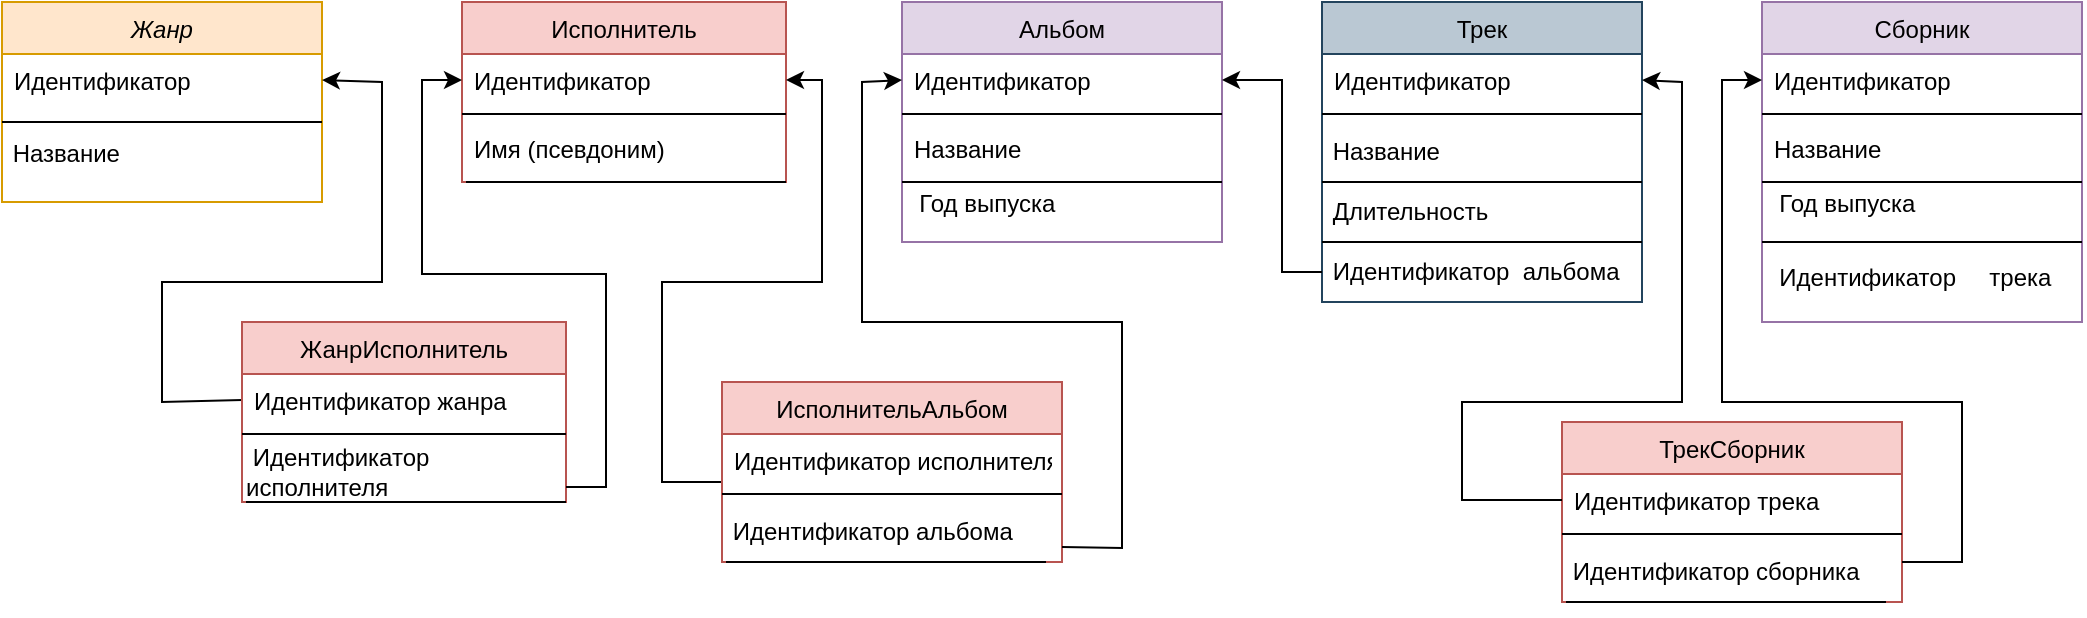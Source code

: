 <mxfile version="20.5.3" type="github"><diagram id="C5RBs43oDa-KdzZeNtuy" name="Page-1"><mxGraphModel dx="1063" dy="490" grid="1" gridSize="10" guides="1" tooltips="1" connect="1" arrows="1" fold="1" page="1" pageScale="1" pageWidth="827" pageHeight="1169" math="0" shadow="0"><root><mxCell id="WIyWlLk6GJQsqaUBKTNV-0"/><mxCell id="WIyWlLk6GJQsqaUBKTNV-1" parent="WIyWlLk6GJQsqaUBKTNV-0"/><mxCell id="zkfFHV4jXpPFQw0GAbJ--0" value="Жанр" style="swimlane;fontStyle=2;align=center;verticalAlign=top;childLayout=stackLayout;horizontal=1;startSize=26;horizontalStack=0;resizeParent=1;resizeLast=0;collapsible=1;marginBottom=0;rounded=0;shadow=0;strokeWidth=1;fillColor=#ffe6cc;strokeColor=#d79b00;" parent="WIyWlLk6GJQsqaUBKTNV-1" vertex="1"><mxGeometry x="10" y="40" width="160" height="100" as="geometry"><mxRectangle x="230" y="140" width="160" height="26" as="alternateBounds"/></mxGeometry></mxCell><mxCell id="zkfFHV4jXpPFQw0GAbJ--1" value="Идентификатор" style="text;align=left;verticalAlign=top;spacingLeft=4;spacingRight=4;overflow=hidden;rotatable=0;points=[[0,0.5],[1,0.5]];portConstraint=eastwest;" parent="zkfFHV4jXpPFQw0GAbJ--0" vertex="1"><mxGeometry y="26" width="160" height="26" as="geometry"/></mxCell><mxCell id="IloldBCL6yeALLg-Rfh_-7" value="&amp;nbsp;Название" style="text;html=1;strokeColor=none;fillColor=none;align=left;verticalAlign=middle;whiteSpace=wrap;rounded=0;shadow=0;" parent="zkfFHV4jXpPFQw0GAbJ--0" vertex="1"><mxGeometry y="52" width="160" height="48" as="geometry"/></mxCell><mxCell id="zkfFHV4jXpPFQw0GAbJ--6" value="Альбом" style="swimlane;fontStyle=0;align=center;verticalAlign=top;childLayout=stackLayout;horizontal=1;startSize=26;horizontalStack=0;resizeParent=1;resizeLast=0;collapsible=1;marginBottom=0;rounded=0;shadow=0;strokeWidth=1;fillColor=#e1d5e7;strokeColor=#9673a6;" parent="WIyWlLk6GJQsqaUBKTNV-1" vertex="1"><mxGeometry x="460" y="40" width="160" height="120" as="geometry"><mxRectangle x="130" y="380" width="160" height="26" as="alternateBounds"/></mxGeometry></mxCell><mxCell id="zkfFHV4jXpPFQw0GAbJ--7" value="Идентификатор" style="text;align=left;verticalAlign=top;spacingLeft=4;spacingRight=4;overflow=hidden;rotatable=0;points=[[0,0.5],[1,0.5]];portConstraint=eastwest;" parent="zkfFHV4jXpPFQw0GAbJ--6" vertex="1"><mxGeometry y="26" width="160" height="26" as="geometry"/></mxCell><mxCell id="zkfFHV4jXpPFQw0GAbJ--9" value="" style="line;html=1;strokeWidth=1;align=left;verticalAlign=middle;spacingTop=-1;spacingLeft=3;spacingRight=3;rotatable=0;labelPosition=right;points=[];portConstraint=eastwest;" parent="zkfFHV4jXpPFQw0GAbJ--6" vertex="1"><mxGeometry y="52" width="160" height="8" as="geometry"/></mxCell><mxCell id="zkfFHV4jXpPFQw0GAbJ--10" value="Название" style="text;align=left;verticalAlign=top;spacingLeft=4;spacingRight=4;overflow=hidden;rotatable=0;points=[[0,0.5],[1,0.5]];portConstraint=eastwest;fontStyle=0" parent="zkfFHV4jXpPFQw0GAbJ--6" vertex="1"><mxGeometry y="60" width="160" height="26" as="geometry"/></mxCell><mxCell id="IloldBCL6yeALLg-Rfh_-10" value="&amp;nbsp; Год выпуска" style="text;html=1;strokeColor=none;fillColor=none;align=left;verticalAlign=middle;whiteSpace=wrap;rounded=0;shadow=0;" parent="zkfFHV4jXpPFQw0GAbJ--6" vertex="1"><mxGeometry y="86" width="160" height="30" as="geometry"/></mxCell><mxCell id="zkfFHV4jXpPFQw0GAbJ--13" value="Трек" style="swimlane;fontStyle=0;align=center;verticalAlign=top;childLayout=stackLayout;horizontal=1;startSize=26;horizontalStack=0;resizeParent=1;resizeLast=0;collapsible=1;marginBottom=0;rounded=0;shadow=0;strokeWidth=1;fillColor=#bac8d3;strokeColor=#23445d;" parent="WIyWlLk6GJQsqaUBKTNV-1" vertex="1"><mxGeometry x="670" y="40" width="160" height="150" as="geometry"><mxRectangle x="340" y="380" width="170" height="26" as="alternateBounds"/></mxGeometry></mxCell><mxCell id="zkfFHV4jXpPFQw0GAbJ--14" value="Идентификатор" style="text;align=left;verticalAlign=top;spacingLeft=4;spacingRight=4;overflow=hidden;rotatable=0;points=[[0,0.5],[1,0.5]];portConstraint=eastwest;" parent="zkfFHV4jXpPFQw0GAbJ--13" vertex="1"><mxGeometry y="26" width="160" height="26" as="geometry"/></mxCell><mxCell id="zkfFHV4jXpPFQw0GAbJ--15" value="" style="line;html=1;strokeWidth=1;align=left;verticalAlign=middle;spacingTop=-1;spacingLeft=3;spacingRight=3;rotatable=0;labelPosition=right;points=[];portConstraint=eastwest;" parent="zkfFHV4jXpPFQw0GAbJ--13" vertex="1"><mxGeometry y="52" width="160" height="8" as="geometry"/></mxCell><mxCell id="IloldBCL6yeALLg-Rfh_-25" value="" style="endArrow=none;html=1;rounded=0;entryX=1;entryY=0;entryDx=0;entryDy=0;exitX=0;exitY=0;exitDx=0;exitDy=0;" parent="zkfFHV4jXpPFQw0GAbJ--13" source="IloldBCL6yeALLg-Rfh_-22" target="IloldBCL6yeALLg-Rfh_-22" edge="1"><mxGeometry width="50" height="50" relative="1" as="geometry"><mxPoint y="110" as="sourcePoint"/><mxPoint x="50" y="60" as="targetPoint"/></mxGeometry></mxCell><mxCell id="IloldBCL6yeALLg-Rfh_-21" value="&amp;nbsp;Название" style="text;html=1;strokeColor=none;fillColor=none;align=left;verticalAlign=middle;whiteSpace=wrap;rounded=0;shadow=0;" parent="zkfFHV4jXpPFQw0GAbJ--13" vertex="1"><mxGeometry y="60" width="160" height="30" as="geometry"/></mxCell><mxCell id="IloldBCL6yeALLg-Rfh_-22" value="&amp;nbsp;Длительность" style="text;html=1;strokeColor=none;fillColor=none;align=left;verticalAlign=middle;whiteSpace=wrap;rounded=0;shadow=0;" parent="zkfFHV4jXpPFQw0GAbJ--13" vertex="1"><mxGeometry y="90" width="160" height="30" as="geometry"/></mxCell><mxCell id="IloldBCL6yeALLg-Rfh_-26" value="" style="endArrow=none;html=1;rounded=0;entryX=1;entryY=0;entryDx=0;entryDy=0;exitX=0;exitY=0;exitDx=0;exitDy=0;" parent="zkfFHV4jXpPFQw0GAbJ--13" source="IloldBCL6yeALLg-Rfh_-23" target="IloldBCL6yeALLg-Rfh_-23" edge="1"><mxGeometry width="50" height="50" relative="1" as="geometry"><mxPoint y="160" as="sourcePoint"/><mxPoint x="50" y="110" as="targetPoint"/></mxGeometry></mxCell><mxCell id="IloldBCL6yeALLg-Rfh_-23" value="&amp;nbsp;Идентификатор&amp;nbsp; альбома" style="text;html=1;strokeColor=none;fillColor=none;align=left;verticalAlign=middle;whiteSpace=wrap;rounded=0;shadow=0;" parent="zkfFHV4jXpPFQw0GAbJ--13" vertex="1"><mxGeometry y="120" width="160" height="30" as="geometry"/></mxCell><mxCell id="zkfFHV4jXpPFQw0GAbJ--17" value="Исполнитель" style="swimlane;fontStyle=0;align=center;verticalAlign=top;childLayout=stackLayout;horizontal=1;startSize=26;horizontalStack=0;resizeParent=1;resizeLast=0;collapsible=1;marginBottom=0;rounded=0;shadow=0;strokeWidth=1;fillColor=#f8cecc;strokeColor=#b85450;" parent="WIyWlLk6GJQsqaUBKTNV-1" vertex="1"><mxGeometry x="240" y="40" width="162" height="90" as="geometry"><mxRectangle x="550" y="140" width="160" height="26" as="alternateBounds"/></mxGeometry></mxCell><mxCell id="zkfFHV4jXpPFQw0GAbJ--18" value="Идентификатор" style="text;align=left;verticalAlign=top;spacingLeft=4;spacingRight=4;overflow=hidden;rotatable=0;points=[[0,0.5],[1,0.5]];portConstraint=eastwest;" parent="zkfFHV4jXpPFQw0GAbJ--17" vertex="1"><mxGeometry y="26" width="162" height="26" as="geometry"/></mxCell><mxCell id="zkfFHV4jXpPFQw0GAbJ--23" value="" style="line;html=1;strokeWidth=1;align=left;verticalAlign=middle;spacingTop=-1;spacingLeft=3;spacingRight=3;rotatable=0;labelPosition=right;points=[];portConstraint=eastwest;" parent="zkfFHV4jXpPFQw0GAbJ--17" vertex="1"><mxGeometry y="52" width="162" height="8" as="geometry"/></mxCell><mxCell id="zkfFHV4jXpPFQw0GAbJ--19" value="Имя (псевдоним)" style="text;align=left;verticalAlign=top;spacingLeft=4;spacingRight=4;overflow=hidden;rotatable=0;points=[[0,0.5],[1,0.5]];portConstraint=eastwest;rounded=0;shadow=0;html=0;" parent="zkfFHV4jXpPFQw0GAbJ--17" vertex="1"><mxGeometry y="60" width="162" height="26" as="geometry"/></mxCell><mxCell id="IloldBCL6yeALLg-Rfh_-1" value="" style="endArrow=none;html=1;rounded=0;" parent="zkfFHV4jXpPFQw0GAbJ--17" edge="1"><mxGeometry width="50" height="50" relative="1" as="geometry"><mxPoint x="2" y="90" as="sourcePoint"/><mxPoint x="162" y="90" as="targetPoint"/><Array as="points"><mxPoint x="82" y="90"/></Array></mxGeometry></mxCell><mxCell id="IloldBCL6yeALLg-Rfh_-6" value="" style="endArrow=none;html=1;rounded=0;" parent="WIyWlLk6GJQsqaUBKTNV-1" edge="1"><mxGeometry width="50" height="50" relative="1" as="geometry"><mxPoint x="10" y="100" as="sourcePoint"/><mxPoint x="170" y="100" as="targetPoint"/></mxGeometry></mxCell><mxCell id="IloldBCL6yeALLg-Rfh_-9" value="" style="endArrow=none;html=1;rounded=0;" parent="WIyWlLk6GJQsqaUBKTNV-1" edge="1"><mxGeometry width="50" height="50" relative="1" as="geometry"><mxPoint x="460" y="130" as="sourcePoint"/><mxPoint x="620" y="130" as="targetPoint"/><Array as="points"/></mxGeometry></mxCell><mxCell id="IloldBCL6yeALLg-Rfh_-28" value="" style="endArrow=classic;html=1;rounded=0;entryX=1;entryY=0.5;entryDx=0;entryDy=0;exitX=0;exitY=0.5;exitDx=0;exitDy=0;" parent="WIyWlLk6GJQsqaUBKTNV-1" target="zkfFHV4jXpPFQw0GAbJ--1" edge="1" source="iMcH6PvVvlt1aOHkN5NI-9"><mxGeometry width="50" height="50" relative="1" as="geometry"><mxPoint x="270" y="150" as="sourcePoint"/><mxPoint x="260" y="170" as="targetPoint"/><Array as="points"><mxPoint x="90" y="240"/><mxPoint x="90" y="180"/><mxPoint x="200" y="180"/><mxPoint x="200" y="80"/></Array></mxGeometry></mxCell><mxCell id="IloldBCL6yeALLg-Rfh_-30" value="" style="endArrow=classic;html=1;rounded=0;entryX=1;entryY=0.5;entryDx=0;entryDy=0;" parent="WIyWlLk6GJQsqaUBKTNV-1" target="zkfFHV4jXpPFQw0GAbJ--18" edge="1"><mxGeometry width="50" height="50" relative="1" as="geometry"><mxPoint x="370" y="280" as="sourcePoint"/><mxPoint x="210" y="30" as="targetPoint"/><Array as="points"><mxPoint x="340" y="280"/><mxPoint x="340" y="180"/><mxPoint x="420" y="180"/><mxPoint x="420" y="79"/></Array></mxGeometry></mxCell><mxCell id="IloldBCL6yeALLg-Rfh_-31" value="" style="endArrow=classic;html=1;rounded=0;exitX=0;exitY=0.5;exitDx=0;exitDy=0;entryX=1;entryY=0.5;entryDx=0;entryDy=0;" parent="WIyWlLk6GJQsqaUBKTNV-1" source="IloldBCL6yeALLg-Rfh_-23" edge="1" target="zkfFHV4jXpPFQw0GAbJ--7"><mxGeometry width="50" height="50" relative="1" as="geometry"><mxPoint x="600" y="130" as="sourcePoint"/><mxPoint x="650" y="80" as="targetPoint"/><Array as="points"><mxPoint x="650" y="175"/><mxPoint x="650" y="79"/></Array></mxGeometry></mxCell><mxCell id="iMcH6PvVvlt1aOHkN5NI-0" value="Сборник" style="swimlane;fontStyle=0;align=center;verticalAlign=top;childLayout=stackLayout;horizontal=1;startSize=26;horizontalStack=0;resizeParent=1;resizeLast=0;collapsible=1;marginBottom=0;rounded=0;shadow=0;strokeWidth=1;fillColor=#e1d5e7;strokeColor=#9673a6;" vertex="1" parent="WIyWlLk6GJQsqaUBKTNV-1"><mxGeometry x="890" y="40" width="160" height="160" as="geometry"><mxRectangle x="130" y="380" width="160" height="26" as="alternateBounds"/></mxGeometry></mxCell><mxCell id="iMcH6PvVvlt1aOHkN5NI-1" value="Идентификатор" style="text;align=left;verticalAlign=top;spacingLeft=4;spacingRight=4;overflow=hidden;rotatable=0;points=[[0,0.5],[1,0.5]];portConstraint=eastwest;" vertex="1" parent="iMcH6PvVvlt1aOHkN5NI-0"><mxGeometry y="26" width="160" height="26" as="geometry"/></mxCell><mxCell id="iMcH6PvVvlt1aOHkN5NI-2" value="" style="line;html=1;strokeWidth=1;align=left;verticalAlign=middle;spacingTop=-1;spacingLeft=3;spacingRight=3;rotatable=0;labelPosition=right;points=[];portConstraint=eastwest;" vertex="1" parent="iMcH6PvVvlt1aOHkN5NI-0"><mxGeometry y="52" width="160" height="8" as="geometry"/></mxCell><mxCell id="iMcH6PvVvlt1aOHkN5NI-3" value="Название" style="text;align=left;verticalAlign=top;spacingLeft=4;spacingRight=4;overflow=hidden;rotatable=0;points=[[0,0.5],[1,0.5]];portConstraint=eastwest;fontStyle=0" vertex="1" parent="iMcH6PvVvlt1aOHkN5NI-0"><mxGeometry y="60" width="160" height="26" as="geometry"/></mxCell><mxCell id="iMcH6PvVvlt1aOHkN5NI-4" value="&amp;nbsp; Год выпуска" style="text;html=1;strokeColor=none;fillColor=none;align=left;verticalAlign=middle;whiteSpace=wrap;rounded=0;shadow=0;" vertex="1" parent="iMcH6PvVvlt1aOHkN5NI-0"><mxGeometry y="86" width="160" height="30" as="geometry"/></mxCell><mxCell id="iMcH6PvVvlt1aOHkN5NI-5" value="&amp;nbsp; Идентификатор&amp;nbsp; &amp;nbsp; &amp;nbsp;трека" style="text;html=1;strokeColor=none;fillColor=none;align=left;verticalAlign=middle;whiteSpace=wrap;rounded=0;shadow=0;" vertex="1" parent="iMcH6PvVvlt1aOHkN5NI-0"><mxGeometry y="116" width="160" height="44" as="geometry"/></mxCell><mxCell id="iMcH6PvVvlt1aOHkN5NI-6" value="" style="endArrow=none;html=1;rounded=0;" edge="1" parent="WIyWlLk6GJQsqaUBKTNV-1"><mxGeometry width="50" height="50" relative="1" as="geometry"><mxPoint x="890" y="130" as="sourcePoint"/><mxPoint x="1050" y="130" as="targetPoint"/><Array as="points"/></mxGeometry></mxCell><mxCell id="iMcH6PvVvlt1aOHkN5NI-7" value="" style="endArrow=none;html=1;rounded=0;" edge="1" parent="WIyWlLk6GJQsqaUBKTNV-1"><mxGeometry width="50" height="50" relative="1" as="geometry"><mxPoint x="890" y="160" as="sourcePoint"/><mxPoint x="1050" y="160" as="targetPoint"/></mxGeometry></mxCell><mxCell id="iMcH6PvVvlt1aOHkN5NI-8" value="ЖанрИсполнитель" style="swimlane;fontStyle=0;align=center;verticalAlign=top;childLayout=stackLayout;horizontal=1;startSize=26;horizontalStack=0;resizeParent=1;resizeLast=0;collapsible=1;marginBottom=0;rounded=0;shadow=0;strokeWidth=1;fillColor=#f8cecc;strokeColor=#b85450;" vertex="1" parent="WIyWlLk6GJQsqaUBKTNV-1"><mxGeometry x="130" y="200" width="162" height="90" as="geometry"><mxRectangle x="550" y="140" width="160" height="26" as="alternateBounds"/></mxGeometry></mxCell><mxCell id="iMcH6PvVvlt1aOHkN5NI-9" value="Идентификатор жанра" style="text;align=left;verticalAlign=top;spacingLeft=4;spacingRight=4;overflow=hidden;rotatable=0;points=[[0,0.5],[1,0.5]];portConstraint=eastwest;" vertex="1" parent="iMcH6PvVvlt1aOHkN5NI-8"><mxGeometry y="26" width="162" height="26" as="geometry"/></mxCell><mxCell id="iMcH6PvVvlt1aOHkN5NI-10" value="" style="line;html=1;strokeWidth=1;align=left;verticalAlign=middle;spacingTop=-1;spacingLeft=3;spacingRight=3;rotatable=0;labelPosition=right;points=[];portConstraint=eastwest;" vertex="1" parent="iMcH6PvVvlt1aOHkN5NI-8"><mxGeometry y="52" width="162" height="8" as="geometry"/></mxCell><mxCell id="iMcH6PvVvlt1aOHkN5NI-12" value="" style="endArrow=none;html=1;rounded=0;" edge="1" parent="iMcH6PvVvlt1aOHkN5NI-8"><mxGeometry width="50" height="50" relative="1" as="geometry"><mxPoint x="2" y="90" as="sourcePoint"/><mxPoint x="162" y="90" as="targetPoint"/><Array as="points"><mxPoint x="82" y="90"/></Array></mxGeometry></mxCell><mxCell id="iMcH6PvVvlt1aOHkN5NI-13" value="&amp;nbsp;Идентификатор исполнителя" style="text;html=1;strokeColor=none;fillColor=none;align=left;verticalAlign=middle;whiteSpace=wrap;rounded=0;shadow=1;" vertex="1" parent="iMcH6PvVvlt1aOHkN5NI-8"><mxGeometry y="60" width="162" height="30" as="geometry"/></mxCell><mxCell id="iMcH6PvVvlt1aOHkN5NI-14" value="ИсполнительАльбом" style="swimlane;fontStyle=0;align=center;verticalAlign=top;childLayout=stackLayout;horizontal=1;startSize=26;horizontalStack=0;resizeParent=1;resizeLast=0;collapsible=1;marginBottom=0;rounded=0;shadow=0;strokeWidth=1;fillColor=#f8cecc;strokeColor=#b85450;" vertex="1" parent="WIyWlLk6GJQsqaUBKTNV-1"><mxGeometry x="370" y="230" width="170" height="90" as="geometry"><mxRectangle x="550" y="140" width="160" height="26" as="alternateBounds"/></mxGeometry></mxCell><mxCell id="iMcH6PvVvlt1aOHkN5NI-15" value="Идентификатор исполнителя" style="text;align=left;verticalAlign=top;spacingLeft=4;spacingRight=4;overflow=hidden;rotatable=0;points=[[0,0.5],[1,0.5]];portConstraint=eastwest;" vertex="1" parent="iMcH6PvVvlt1aOHkN5NI-14"><mxGeometry y="26" width="170" height="26" as="geometry"/></mxCell><mxCell id="iMcH6PvVvlt1aOHkN5NI-16" value="" style="line;html=1;strokeWidth=1;align=left;verticalAlign=middle;spacingTop=-1;spacingLeft=3;spacingRight=3;rotatable=0;labelPosition=right;points=[];portConstraint=eastwest;" vertex="1" parent="iMcH6PvVvlt1aOHkN5NI-14"><mxGeometry y="52" width="170" height="8" as="geometry"/></mxCell><mxCell id="iMcH6PvVvlt1aOHkN5NI-17" value="" style="endArrow=none;html=1;rounded=0;" edge="1" parent="iMcH6PvVvlt1aOHkN5NI-14"><mxGeometry width="50" height="50" relative="1" as="geometry"><mxPoint x="2" y="90" as="sourcePoint"/><mxPoint x="162" y="90" as="targetPoint"/><Array as="points"><mxPoint x="82" y="90"/></Array></mxGeometry></mxCell><mxCell id="iMcH6PvVvlt1aOHkN5NI-18" value="&amp;nbsp;Идентификатор альбома" style="text;html=1;strokeColor=none;fillColor=none;align=left;verticalAlign=middle;whiteSpace=wrap;rounded=0;shadow=1;" vertex="1" parent="iMcH6PvVvlt1aOHkN5NI-14"><mxGeometry y="60" width="170" height="30" as="geometry"/></mxCell><mxCell id="iMcH6PvVvlt1aOHkN5NI-21" style="edgeStyle=orthogonalEdgeStyle;rounded=0;orthogonalLoop=1;jettySize=auto;html=1;exitX=1;exitY=0.75;exitDx=0;exitDy=0;" edge="1" parent="WIyWlLk6GJQsqaUBKTNV-1" source="iMcH6PvVvlt1aOHkN5NI-13" target="zkfFHV4jXpPFQw0GAbJ--18"><mxGeometry relative="1" as="geometry"><mxPoint x="250" y="115" as="targetPoint"/></mxGeometry></mxCell><mxCell id="iMcH6PvVvlt1aOHkN5NI-22" value="" style="endArrow=classic;html=1;rounded=0;exitX=1;exitY=0.75;exitDx=0;exitDy=0;entryX=0;entryY=0.5;entryDx=0;entryDy=0;" edge="1" parent="WIyWlLk6GJQsqaUBKTNV-1" source="iMcH6PvVvlt1aOHkN5NI-18" target="zkfFHV4jXpPFQw0GAbJ--7"><mxGeometry width="50" height="50" relative="1" as="geometry"><mxPoint x="480" y="280" as="sourcePoint"/><mxPoint x="530" y="230" as="targetPoint"/><Array as="points"><mxPoint x="570" y="313"/><mxPoint x="570" y="200"/><mxPoint x="440" y="200"/><mxPoint x="440" y="80"/></Array></mxGeometry></mxCell><mxCell id="iMcH6PvVvlt1aOHkN5NI-23" value="ТрекСборник" style="swimlane;fontStyle=0;align=center;verticalAlign=top;childLayout=stackLayout;horizontal=1;startSize=26;horizontalStack=0;resizeParent=1;resizeLast=0;collapsible=1;marginBottom=0;rounded=0;shadow=0;strokeWidth=1;fillColor=#f8cecc;strokeColor=#b85450;" vertex="1" parent="WIyWlLk6GJQsqaUBKTNV-1"><mxGeometry x="790" y="250" width="170" height="90" as="geometry"><mxRectangle x="790" y="250" width="160" height="26" as="alternateBounds"/></mxGeometry></mxCell><mxCell id="iMcH6PvVvlt1aOHkN5NI-24" value="Идентификатор трека" style="text;align=left;verticalAlign=top;spacingLeft=4;spacingRight=4;overflow=hidden;rotatable=0;points=[[0,0.5],[1,0.5]];portConstraint=eastwest;" vertex="1" parent="iMcH6PvVvlt1aOHkN5NI-23"><mxGeometry y="26" width="170" height="26" as="geometry"/></mxCell><mxCell id="iMcH6PvVvlt1aOHkN5NI-25" value="" style="line;html=1;strokeWidth=1;align=left;verticalAlign=middle;spacingTop=-1;spacingLeft=3;spacingRight=3;rotatable=0;labelPosition=right;points=[];portConstraint=eastwest;" vertex="1" parent="iMcH6PvVvlt1aOHkN5NI-23"><mxGeometry y="52" width="170" height="8" as="geometry"/></mxCell><mxCell id="iMcH6PvVvlt1aOHkN5NI-26" value="" style="endArrow=none;html=1;rounded=0;" edge="1" parent="iMcH6PvVvlt1aOHkN5NI-23"><mxGeometry width="50" height="50" relative="1" as="geometry"><mxPoint x="2" y="90" as="sourcePoint"/><mxPoint x="162" y="90" as="targetPoint"/><Array as="points"><mxPoint x="82" y="90"/></Array></mxGeometry></mxCell><mxCell id="iMcH6PvVvlt1aOHkN5NI-27" value="&amp;nbsp;Идентификатор сборника" style="text;html=1;strokeColor=none;fillColor=none;align=left;verticalAlign=middle;whiteSpace=wrap;rounded=0;shadow=1;" vertex="1" parent="iMcH6PvVvlt1aOHkN5NI-23"><mxGeometry y="60" width="170" height="30" as="geometry"/></mxCell><mxCell id="iMcH6PvVvlt1aOHkN5NI-28" value="" style="endArrow=classic;html=1;rounded=0;exitX=0;exitY=0.5;exitDx=0;exitDy=0;entryX=1;entryY=0.5;entryDx=0;entryDy=0;" edge="1" parent="WIyWlLk6GJQsqaUBKTNV-1" source="iMcH6PvVvlt1aOHkN5NI-24" target="zkfFHV4jXpPFQw0GAbJ--14"><mxGeometry width="50" height="50" relative="1" as="geometry"><mxPoint x="710" y="280" as="sourcePoint"/><mxPoint x="760" y="230" as="targetPoint"/><Array as="points"><mxPoint x="740" y="289"/><mxPoint x="740" y="240"/><mxPoint x="850" y="240"/><mxPoint x="850" y="80"/></Array></mxGeometry></mxCell><mxCell id="iMcH6PvVvlt1aOHkN5NI-29" value="" style="endArrow=classic;html=1;rounded=0;entryX=0;entryY=0.5;entryDx=0;entryDy=0;" edge="1" parent="WIyWlLk6GJQsqaUBKTNV-1" target="iMcH6PvVvlt1aOHkN5NI-1"><mxGeometry width="50" height="50" relative="1" as="geometry"><mxPoint x="960" y="320" as="sourcePoint"/><mxPoint x="760" y="230" as="targetPoint"/><Array as="points"><mxPoint x="990" y="320"/><mxPoint x="990" y="240"/><mxPoint x="870" y="240"/><mxPoint x="870" y="79"/></Array></mxGeometry></mxCell></root></mxGraphModel></diagram></mxfile>